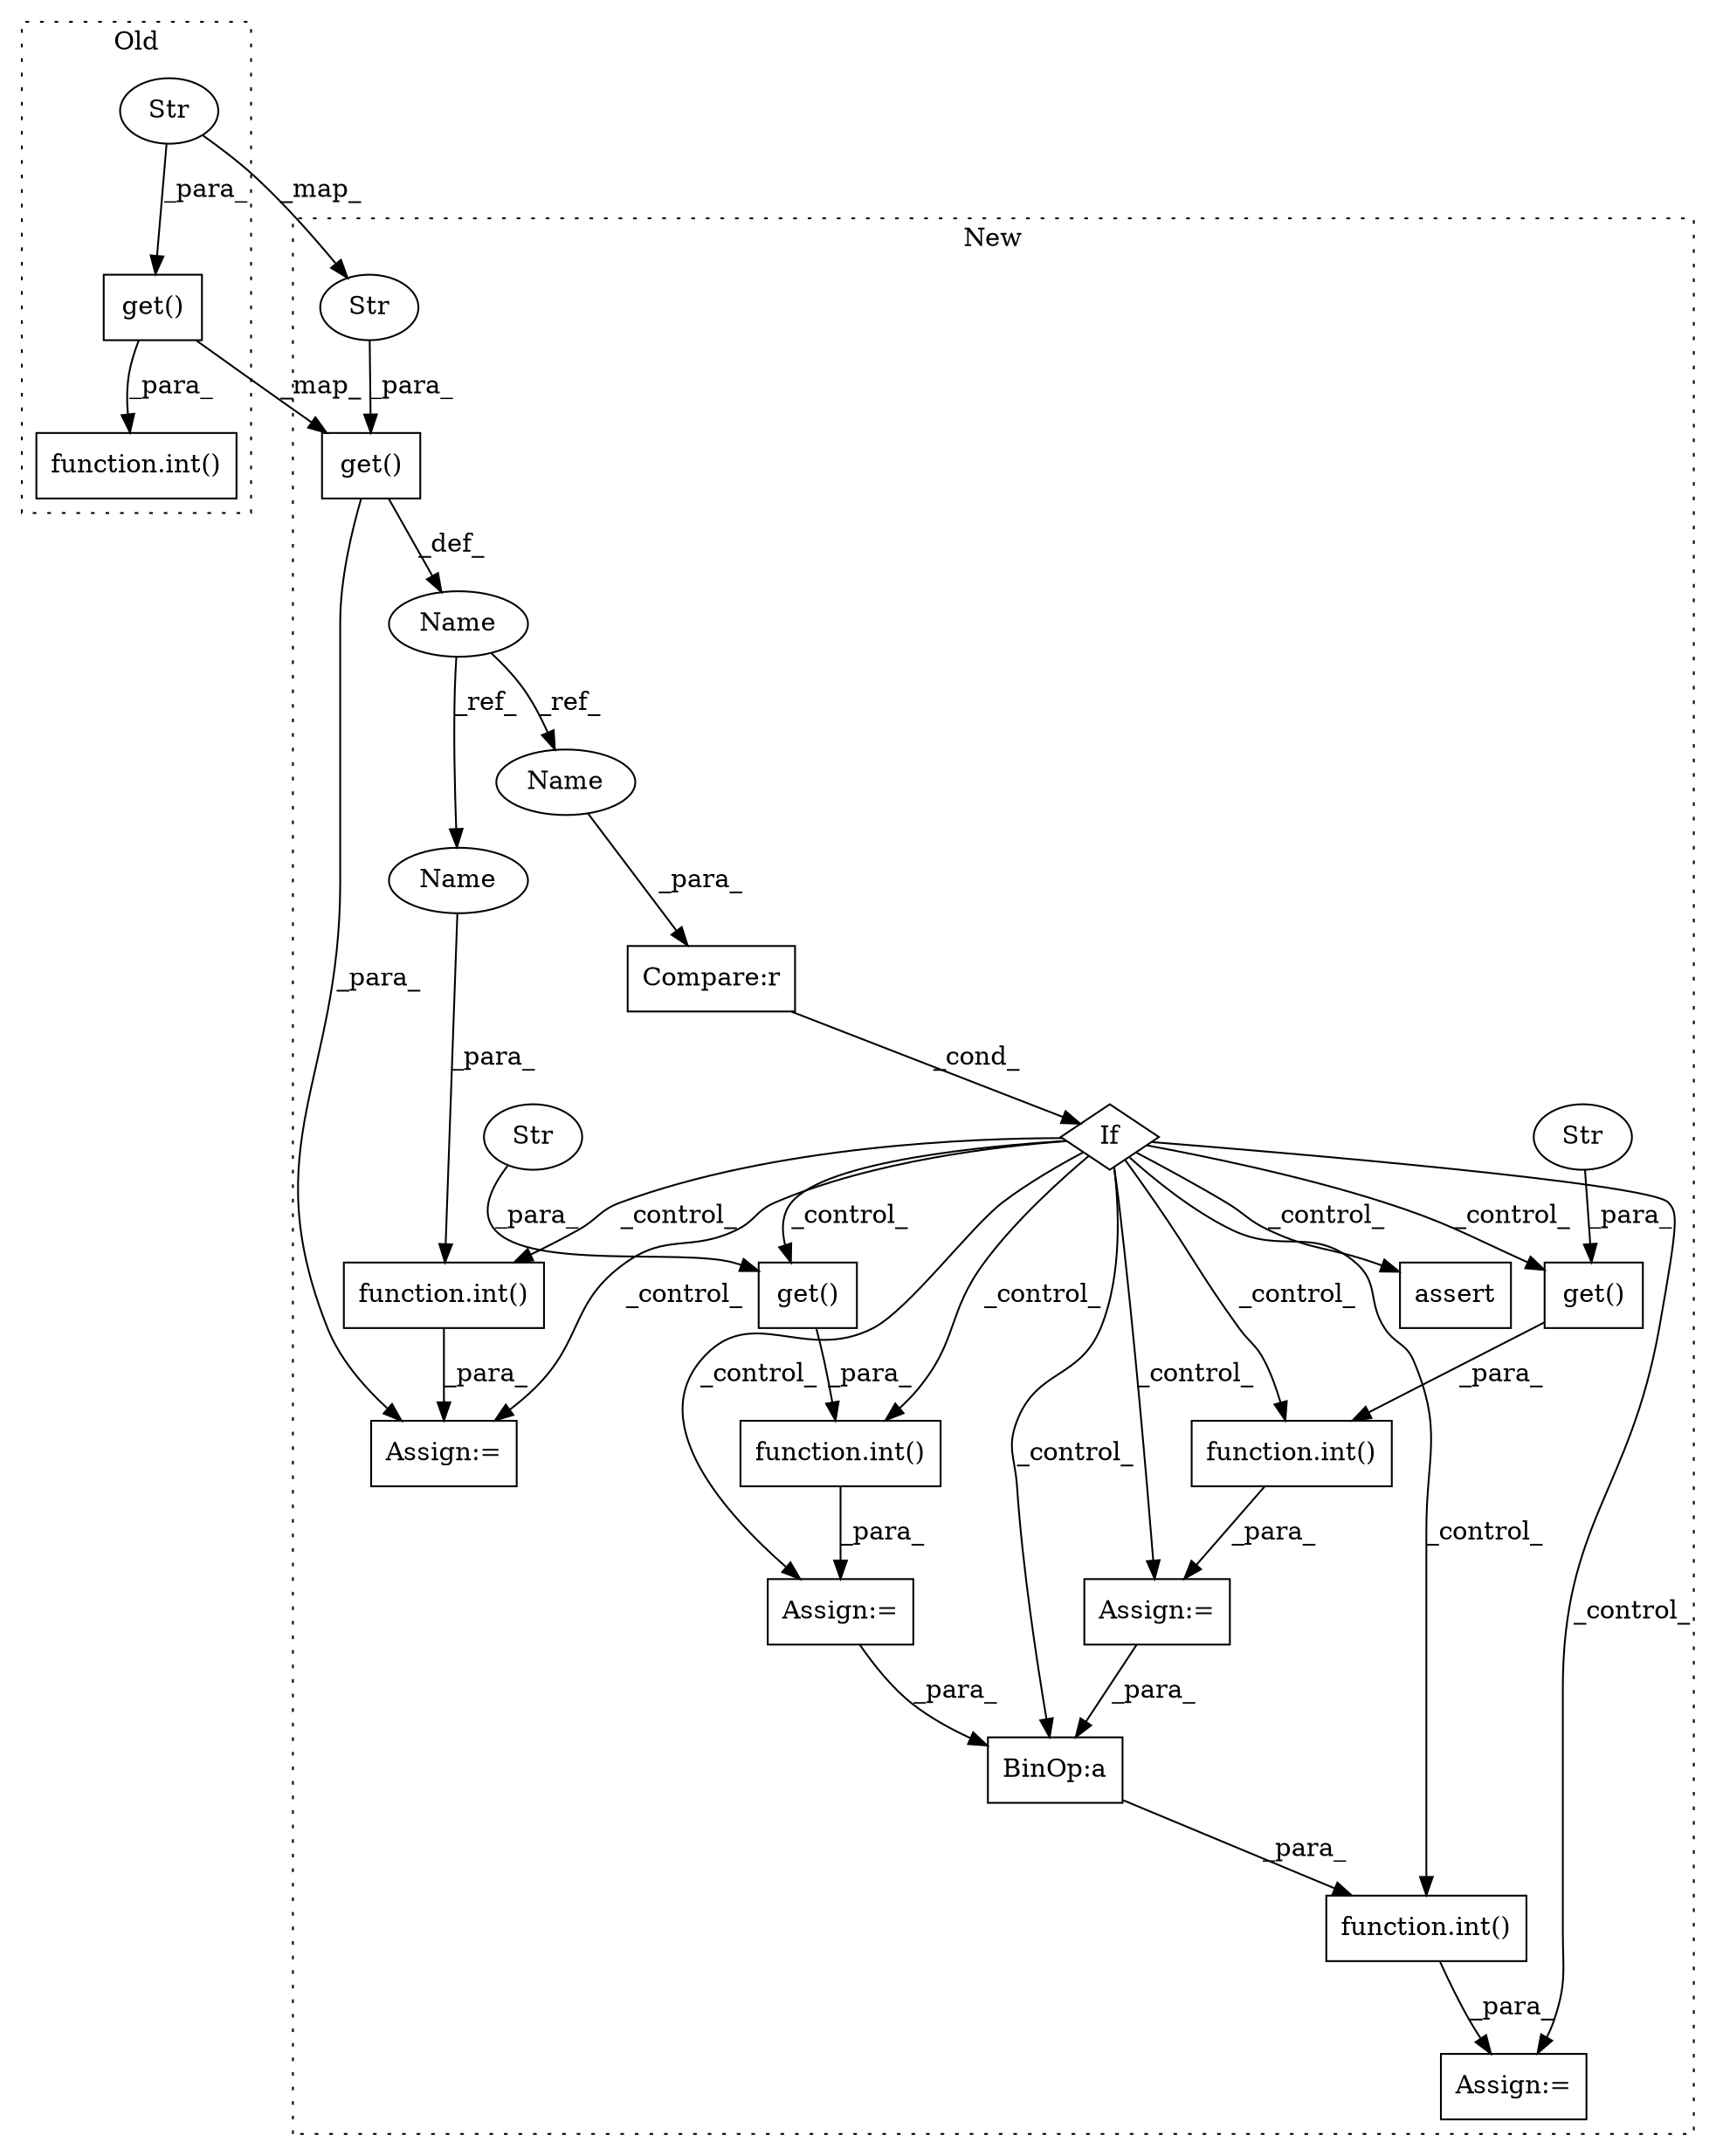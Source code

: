 digraph G {
subgraph cluster0 {
1 [label="function.int()" a="75" s="1664,1707" l="4,1" shape="box"];
10 [label="get()" a="75" s="1668,1706" l="15,1" shape="box"];
16 [label="Str" a="66" s="1683" l="23" shape="ellipse"];
label = "Old";
style="dotted";
}
subgraph cluster1 {
2 [label="get()" a="75" s="1931,1960" l="15,1" shape="box"];
3 [label="Assign:=" a="68" s="2046" l="3" shape="box"];
4 [label="Assign:=" a="68" s="1924" l="3" shape="box"];
5 [label="If" a="96" s="1720" l="3" shape="diamond"];
6 [label="BinOp:a" a="82" s="2059" l="3" shape="box"];
7 [label="Compare:r" a="40" s="1723" l="27" shape="box"];
8 [label="Str" a="66" s="1946" l="14" shape="ellipse"];
9 [label="get()" a="75" s="1664,1702" l="15,1" shape="box"];
11 [label="function.int()" a="75" s="1927,1961" l="4,1" shape="box"];
12 [label="assert" a="65" s="1983" l="7" shape="box"];
13 [label="function.int()" a="75" s="1790,1809" l="4,1" shape="box"];
14 [label="Name" a="87" s="1646" l="15" shape="ellipse"];
15 [label="function.int()" a="75" s="2049,2068" l="4,1" shape="box"];
17 [label="Str" a="66" s="1679" l="23" shape="ellipse"];
18 [label="function.int()" a="75" s="1862,1896" l="4,1" shape="box"];
19 [label="get()" a="75" s="1866,1895" l="15,1" shape="box"];
20 [label="Str" a="66" s="1881" l="14" shape="ellipse"];
21 [label="Assign:=" a="68" s="1787" l="3" shape="box"];
22 [label="Assign:=" a="68" s="1859" l="3" shape="box"];
23 [label="Name" a="87" s="1723" l="15" shape="ellipse"];
24 [label="Name" a="87" s="1794" l="15" shape="ellipse"];
label = "New";
style="dotted";
}
2 -> 11 [label="_para_"];
4 -> 6 [label="_para_"];
5 -> 12 [label="_control_"];
5 -> 2 [label="_control_"];
5 -> 4 [label="_control_"];
5 -> 11 [label="_control_"];
5 -> 19 [label="_control_"];
5 -> 3 [label="_control_"];
5 -> 6 [label="_control_"];
5 -> 18 [label="_control_"];
5 -> 15 [label="_control_"];
5 -> 22 [label="_control_"];
5 -> 21 [label="_control_"];
5 -> 13 [label="_control_"];
6 -> 15 [label="_para_"];
7 -> 5 [label="_cond_"];
8 -> 2 [label="_para_"];
9 -> 21 [label="_para_"];
9 -> 14 [label="_def_"];
10 -> 9 [label="_map_"];
10 -> 1 [label="_para_"];
11 -> 4 [label="_para_"];
13 -> 21 [label="_para_"];
14 -> 23 [label="_ref_"];
14 -> 24 [label="_ref_"];
15 -> 3 [label="_para_"];
16 -> 10 [label="_para_"];
16 -> 17 [label="_map_"];
17 -> 9 [label="_para_"];
18 -> 22 [label="_para_"];
19 -> 18 [label="_para_"];
20 -> 19 [label="_para_"];
22 -> 6 [label="_para_"];
23 -> 7 [label="_para_"];
24 -> 13 [label="_para_"];
}